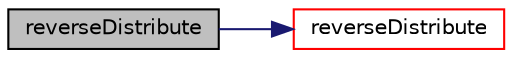 digraph "reverseDistribute"
{
  bgcolor="transparent";
  edge [fontname="Helvetica",fontsize="10",labelfontname="Helvetica",labelfontsize="10"];
  node [fontname="Helvetica",fontsize="10",shape=record];
  rankdir="LR";
  Node1 [label="reverseDistribute",height=0.2,width=0.4,color="black", fillcolor="grey75", style="filled", fontcolor="black"];
  Node1 -> Node2 [color="midnightblue",fontsize="10",style="solid",fontname="Helvetica"];
  Node2 [label="reverseDistribute",height=0.2,width=0.4,color="red",URL="$a01405.html#ae5978ec7d5cfaaa710d2266027280062",tooltip="Reverse distribute data using default commsType. "];
}
